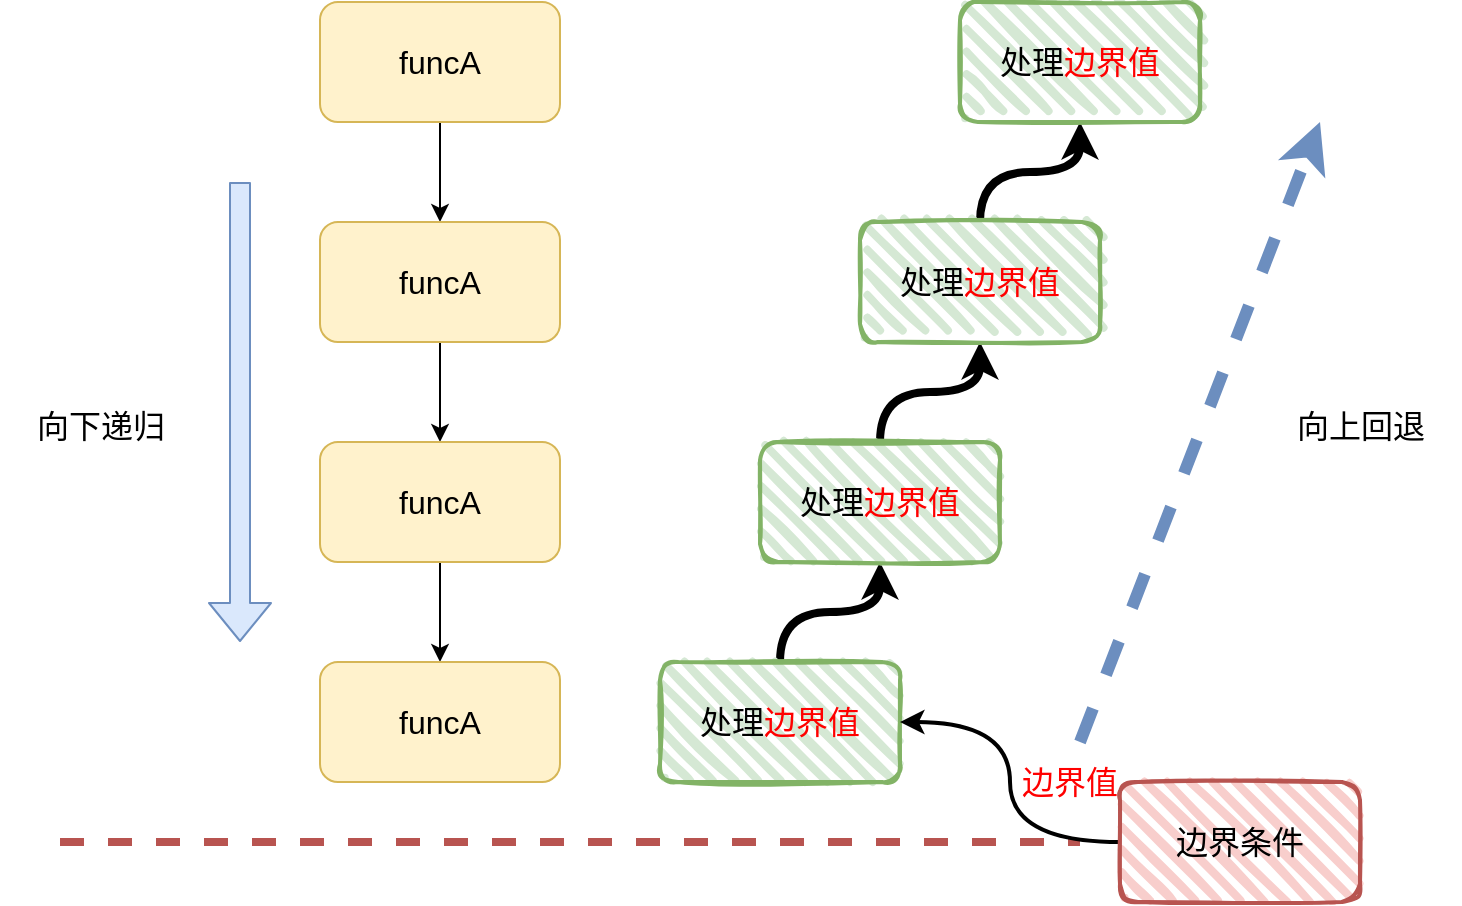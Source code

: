 <mxfile version="14.5.8" type="github"><diagram id="Ol0ja13ztxvOmEabCfbo" name="第 1 页"><mxGraphModel dx="870" dy="539" grid="1" gridSize="10" guides="1" tooltips="1" connect="1" arrows="1" fold="1" page="1" pageScale="1" pageWidth="827" pageHeight="1169" math="0" shadow="0"><root><mxCell id="0"/><mxCell id="1" parent="0"/><mxCell id="ul2OTpSgafdYvR5JcjuC-8" style="edgeStyle=orthogonalEdgeStyle;rounded=0;orthogonalLoop=1;jettySize=auto;html=1;exitX=0.5;exitY=1;exitDx=0;exitDy=0;entryX=0.5;entryY=0;entryDx=0;entryDy=0;" parent="1" source="ul2OTpSgafdYvR5JcjuC-4" target="ul2OTpSgafdYvR5JcjuC-5" edge="1"><mxGeometry relative="1" as="geometry"/></mxCell><mxCell id="ul2OTpSgafdYvR5JcjuC-4" value="&lt;font style=&quot;font-size: 16px&quot;&gt;funcA&lt;/font&gt;" style="rounded=1;whiteSpace=wrap;html=1;fillColor=#fff2cc;strokeColor=#d6b656;" parent="1" vertex="1"><mxGeometry x="220" y="50" width="120" height="60" as="geometry"/></mxCell><mxCell id="ul2OTpSgafdYvR5JcjuC-9" style="edgeStyle=orthogonalEdgeStyle;rounded=0;orthogonalLoop=1;jettySize=auto;html=1;exitX=0.5;exitY=1;exitDx=0;exitDy=0;entryX=0.5;entryY=0;entryDx=0;entryDy=0;" parent="1" source="ul2OTpSgafdYvR5JcjuC-5" target="ul2OTpSgafdYvR5JcjuC-6" edge="1"><mxGeometry relative="1" as="geometry"/></mxCell><mxCell id="ul2OTpSgafdYvR5JcjuC-5" value="&lt;span style=&quot;font-size: 16px&quot;&gt;funcA&lt;/span&gt;" style="rounded=1;whiteSpace=wrap;html=1;fillColor=#fff2cc;strokeColor=#d6b656;" parent="1" vertex="1"><mxGeometry x="220" y="160" width="120" height="60" as="geometry"/></mxCell><mxCell id="ul2OTpSgafdYvR5JcjuC-10" style="edgeStyle=orthogonalEdgeStyle;rounded=0;orthogonalLoop=1;jettySize=auto;html=1;exitX=0.5;exitY=1;exitDx=0;exitDy=0;entryX=0.5;entryY=0;entryDx=0;entryDy=0;" parent="1" source="ul2OTpSgafdYvR5JcjuC-6" target="ul2OTpSgafdYvR5JcjuC-7" edge="1"><mxGeometry relative="1" as="geometry"/></mxCell><mxCell id="ul2OTpSgafdYvR5JcjuC-6" value="&lt;span style=&quot;font-size: 16px&quot;&gt;funcA&lt;/span&gt;" style="rounded=1;whiteSpace=wrap;html=1;fillColor=#fff2cc;strokeColor=#d6b656;" parent="1" vertex="1"><mxGeometry x="220" y="270" width="120" height="60" as="geometry"/></mxCell><mxCell id="ul2OTpSgafdYvR5JcjuC-7" value="&lt;span style=&quot;font-size: 16px&quot;&gt;funcA&lt;/span&gt;" style="rounded=1;whiteSpace=wrap;html=1;fillColor=#fff2cc;strokeColor=#d6b656;" parent="1" vertex="1"><mxGeometry x="220" y="380" width="120" height="60" as="geometry"/></mxCell><mxCell id="ul2OTpSgafdYvR5JcjuC-11" value="" style="shape=flexArrow;endArrow=classic;html=1;fillColor=#dae8fc;strokeColor=#6c8ebf;" parent="1" edge="1"><mxGeometry width="50" height="50" relative="1" as="geometry"><mxPoint x="180" y="140" as="sourcePoint"/><mxPoint x="180" y="370" as="targetPoint"/></mxGeometry></mxCell><mxCell id="ul2OTpSgafdYvR5JcjuC-12" value="&lt;span style=&quot;font-weight: normal&quot;&gt;&lt;font style=&quot;font-size: 16px&quot;&gt;向下递归&lt;/font&gt;&lt;/span&gt;" style="text;strokeColor=none;fillColor=none;html=1;fontSize=24;fontStyle=1;verticalAlign=middle;align=center;" parent="1" vertex="1"><mxGeometry x="60" y="240" width="100" height="40" as="geometry"/></mxCell><mxCell id="ul2OTpSgafdYvR5JcjuC-17" style="edgeStyle=orthogonalEdgeStyle;orthogonalLoop=1;jettySize=auto;html=1;exitX=0.5;exitY=0;exitDx=0;exitDy=0;strokeWidth=4;curved=1;" parent="1" source="ul2OTpSgafdYvR5JcjuC-13" target="ul2OTpSgafdYvR5JcjuC-16" edge="1"><mxGeometry relative="1" as="geometry"/></mxCell><mxCell id="ul2OTpSgafdYvR5JcjuC-13" value="&lt;font style=&quot;font-size: 16px&quot;&gt;处理&lt;font color=&quot;#ff0000&quot;&gt;边界值&lt;/font&gt;&lt;/font&gt;" style="rounded=1;whiteSpace=wrap;html=1;strokeWidth=2;fillWeight=4;hachureGap=8;hachureAngle=45;fillColor=#d5e8d4;sketch=1;strokeColor=#82b366;" parent="1" vertex="1"><mxGeometry x="390" y="380" width="120" height="60" as="geometry"/></mxCell><mxCell id="ul2OTpSgafdYvR5JcjuC-14" value="" style="endArrow=none;dashed=1;html=1;strokeWidth=4;fillColor=#f8cecc;strokeColor=#b85450;" parent="1" edge="1"><mxGeometry width="50" height="50" relative="1" as="geometry"><mxPoint x="90" y="470" as="sourcePoint"/><mxPoint x="600" y="470" as="targetPoint"/></mxGeometry></mxCell><mxCell id="opUrZsyqoMNVqNYh4U3x-1" style="edgeStyle=orthogonalEdgeStyle;rounded=0;orthogonalLoop=1;jettySize=auto;html=1;exitX=0;exitY=0.5;exitDx=0;exitDy=0;curved=1;strokeWidth=2;" edge="1" parent="1" source="ul2OTpSgafdYvR5JcjuC-15" target="ul2OTpSgafdYvR5JcjuC-13"><mxGeometry relative="1" as="geometry"/></mxCell><mxCell id="ul2OTpSgafdYvR5JcjuC-15" value="&lt;font style=&quot;font-size: 16px&quot;&gt;边界条件&lt;/font&gt;" style="rounded=1;whiteSpace=wrap;html=1;strokeWidth=2;fillWeight=4;hachureGap=8;hachureAngle=45;fillColor=#f8cecc;sketch=1;strokeColor=#b85450;" parent="1" vertex="1"><mxGeometry x="620" y="440" width="120" height="60" as="geometry"/></mxCell><mxCell id="ul2OTpSgafdYvR5JcjuC-20" style="edgeStyle=orthogonalEdgeStyle;curved=1;orthogonalLoop=1;jettySize=auto;html=1;exitX=0.5;exitY=0;exitDx=0;exitDy=0;entryX=0.5;entryY=1;entryDx=0;entryDy=0;strokeWidth=4;" parent="1" source="ul2OTpSgafdYvR5JcjuC-16" target="ul2OTpSgafdYvR5JcjuC-18" edge="1"><mxGeometry relative="1" as="geometry"/></mxCell><mxCell id="ul2OTpSgafdYvR5JcjuC-16" value="&lt;span style=&quot;font-size: 16px&quot;&gt;处理&lt;/span&gt;&lt;font color=&quot;#ff0000&quot; style=&quot;font-size: 16px&quot;&gt;边界值&lt;/font&gt;" style="rounded=1;whiteSpace=wrap;html=1;strokeWidth=2;fillWeight=4;hachureGap=8;hachureAngle=45;fillColor=#d5e8d4;sketch=1;strokeColor=#82b366;" parent="1" vertex="1"><mxGeometry x="440" y="270" width="120" height="60" as="geometry"/></mxCell><mxCell id="ul2OTpSgafdYvR5JcjuC-21" style="edgeStyle=orthogonalEdgeStyle;curved=1;orthogonalLoop=1;jettySize=auto;html=1;exitX=0.5;exitY=0;exitDx=0;exitDy=0;entryX=0.5;entryY=1;entryDx=0;entryDy=0;strokeWidth=4;" parent="1" source="ul2OTpSgafdYvR5JcjuC-18" target="ul2OTpSgafdYvR5JcjuC-19" edge="1"><mxGeometry relative="1" as="geometry"/></mxCell><mxCell id="ul2OTpSgafdYvR5JcjuC-18" value="&lt;span style=&quot;font-size: 16px&quot;&gt;处理&lt;/span&gt;&lt;font color=&quot;#ff0000&quot; style=&quot;font-size: 16px&quot;&gt;边界值&lt;/font&gt;" style="rounded=1;whiteSpace=wrap;html=1;strokeWidth=2;fillWeight=4;hachureGap=8;hachureAngle=45;fillColor=#d5e8d4;sketch=1;strokeColor=#82b366;" parent="1" vertex="1"><mxGeometry x="490" y="160" width="120" height="60" as="geometry"/></mxCell><mxCell id="ul2OTpSgafdYvR5JcjuC-19" value="&lt;span style=&quot;font-size: 16px&quot;&gt;处理&lt;/span&gt;&lt;font color=&quot;#ff0000&quot; style=&quot;font-size: 16px&quot;&gt;边界值&lt;/font&gt;" style="rounded=1;whiteSpace=wrap;html=1;strokeWidth=2;fillWeight=4;hachureGap=8;hachureAngle=45;fillColor=#d5e8d4;sketch=1;strokeColor=#82b366;" parent="1" vertex="1"><mxGeometry x="540" y="50" width="120" height="60" as="geometry"/></mxCell><mxCell id="ul2OTpSgafdYvR5JcjuC-23" value="" style="endArrow=classic;html=1;strokeWidth=6;dashed=1;fillColor=#dae8fc;strokeColor=#6c8ebf;" parent="1" edge="1"><mxGeometry width="50" height="50" relative="1" as="geometry"><mxPoint x="600" y="420" as="sourcePoint"/><mxPoint x="720" y="110" as="targetPoint"/></mxGeometry></mxCell><mxCell id="ul2OTpSgafdYvR5JcjuC-24" value="&lt;font style=&quot;font-size: 16px ; font-weight: normal&quot;&gt;向上回退&lt;/font&gt;" style="text;strokeColor=none;fillColor=none;html=1;fontSize=24;fontStyle=1;verticalAlign=middle;align=center;" parent="1" vertex="1"><mxGeometry x="690" y="240" width="100" height="40" as="geometry"/></mxCell><mxCell id="opUrZsyqoMNVqNYh4U3x-2" value="&lt;font style=&quot;font-size: 16px&quot; color=&quot;#ff0000&quot;&gt;边界值&lt;/font&gt;" style="text;html=1;strokeColor=none;fillColor=none;align=center;verticalAlign=middle;whiteSpace=wrap;rounded=0;" vertex="1" parent="1"><mxGeometry x="570" y="430" width="50" height="20" as="geometry"/></mxCell></root></mxGraphModel></diagram></mxfile>